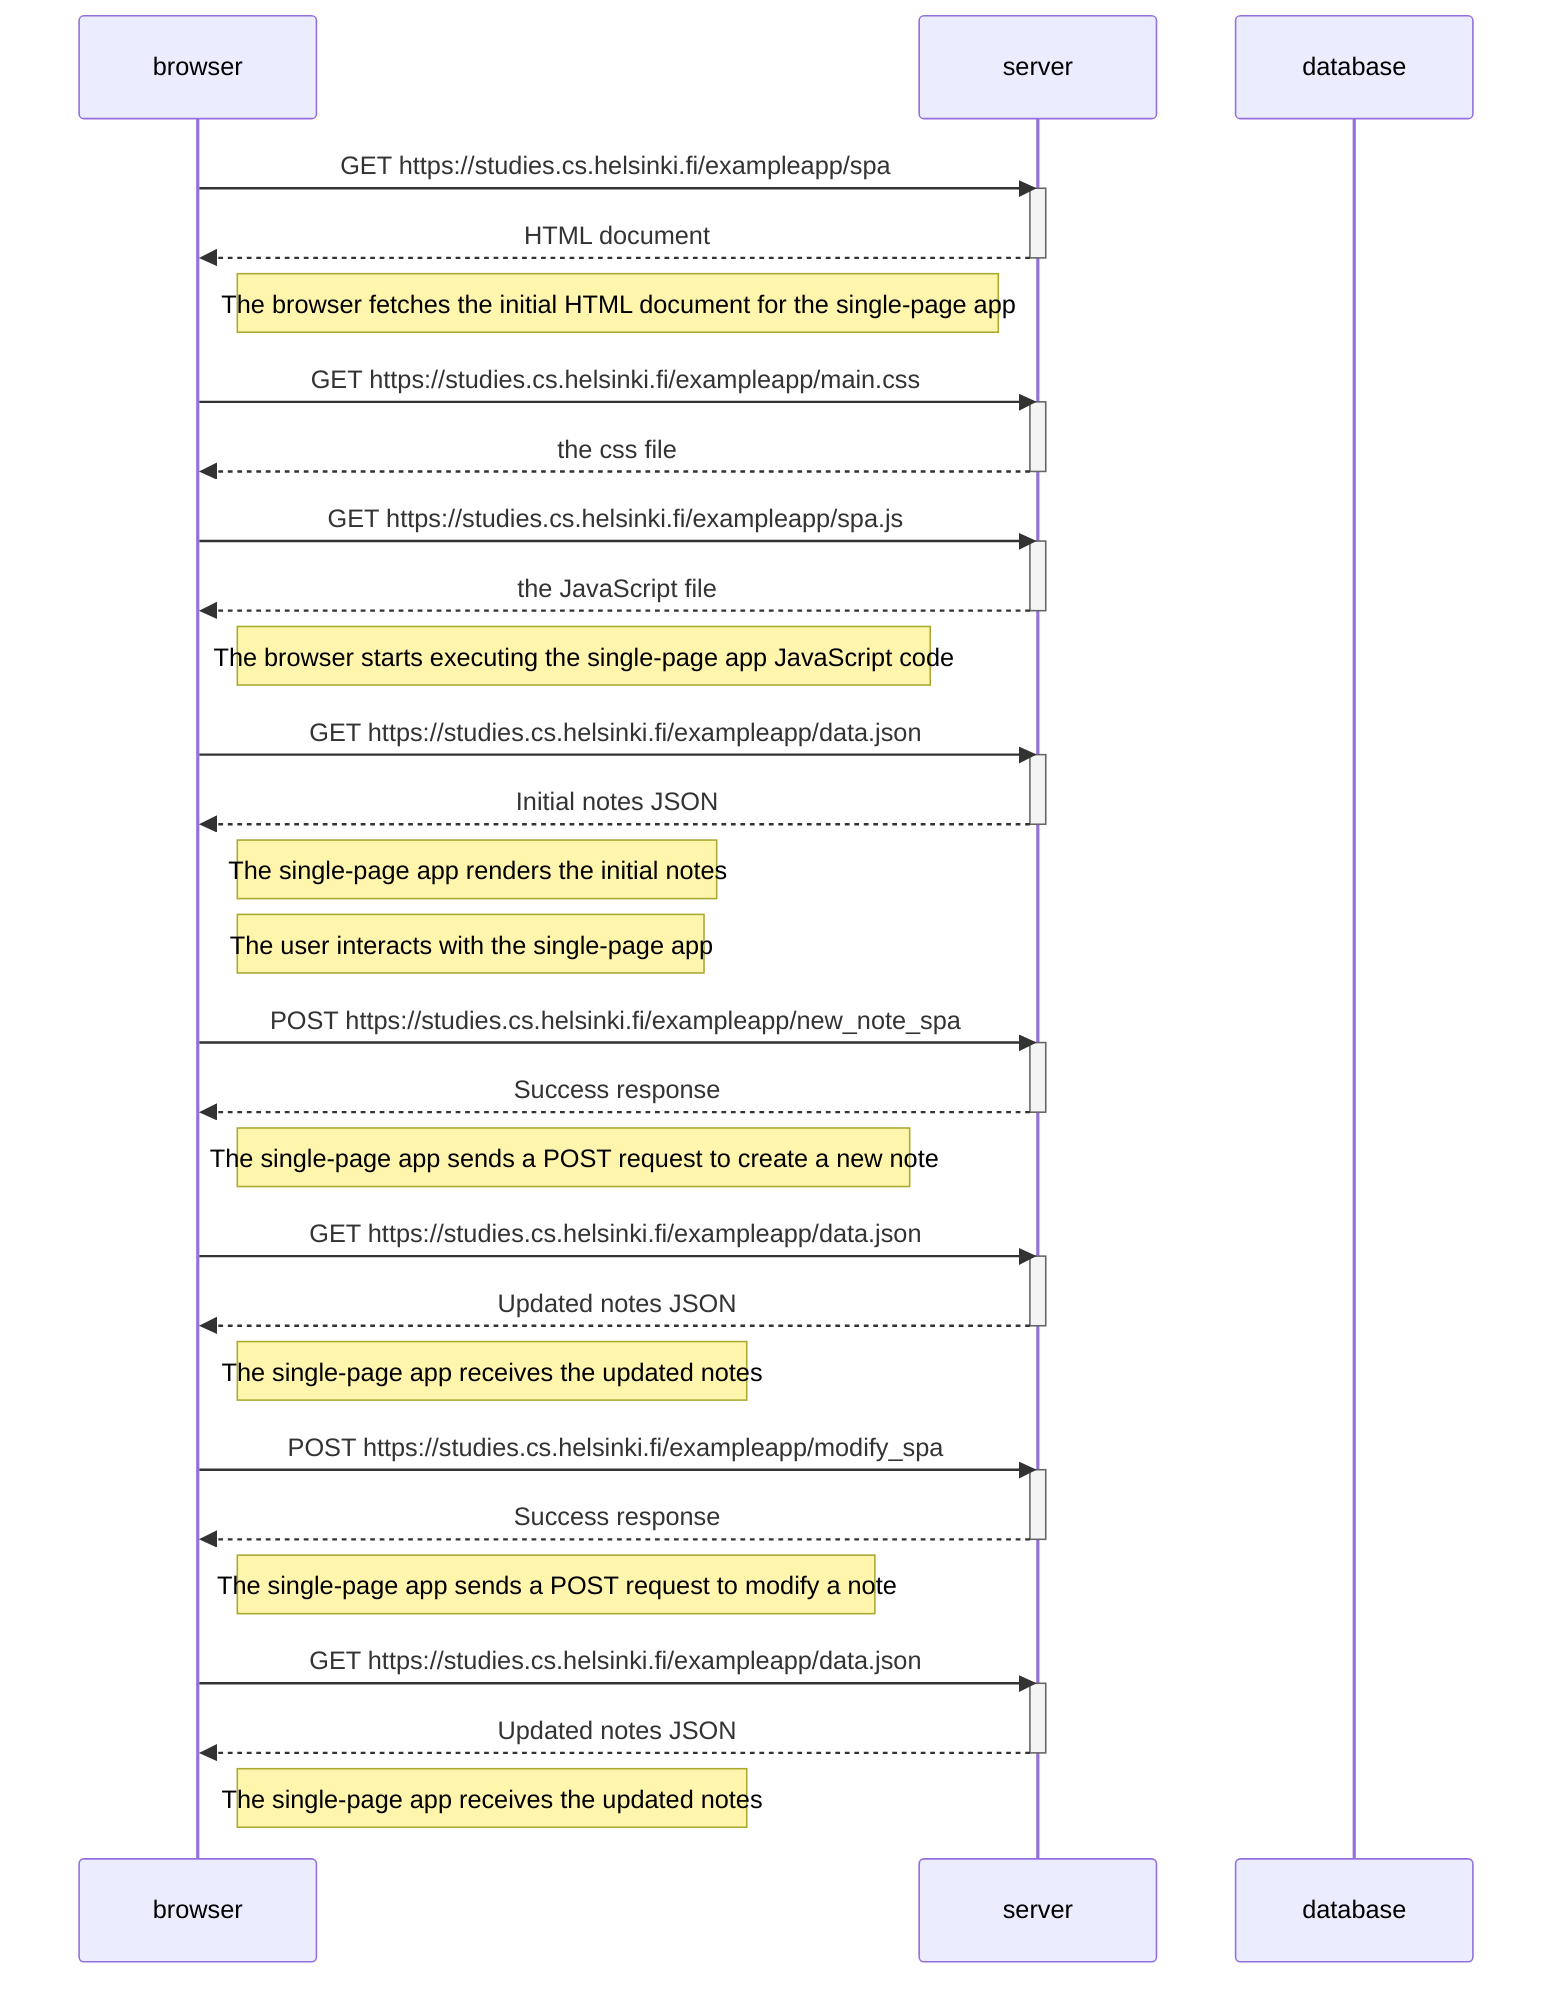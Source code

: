 sequenceDiagram
    participant browser
    participant server
    participant database

    browser->>server: GET https://studies.cs.helsinki.fi/exampleapp/spa
    activate server
    server-->>browser: HTML document
    deactivate server

    Note right of browser: The browser fetches the initial HTML document for the single-page app

    browser->>server: GET https://studies.cs.helsinki.fi/exampleapp/main.css
    activate server
    server-->>browser: the css file
    deactivate server

    browser->>server: GET https://studies.cs.helsinki.fi/exampleapp/spa.js
    activate server
    server-->>browser: the JavaScript file
    deactivate server

    Note right of browser: The browser starts executing the single-page app JavaScript code

    browser->>server: GET https://studies.cs.helsinki.fi/exampleapp/data.json
    activate server
    server-->>browser: Initial notes JSON
    deactivate server

    Note right of browser: The single-page app renders the initial notes

    Note right of browser: The user interacts with the single-page app

    browser->>server: POST https://studies.cs.helsinki.fi/exampleapp/new_note_spa
    activate server
    server-->>browser: Success response
    deactivate server

    Note right of browser: The single-page app sends a POST request to create a new note

    browser->>server: GET https://studies.cs.helsinki.fi/exampleapp/data.json
    activate server
    server-->>browser: Updated notes JSON
    deactivate server

    Note right of browser: The single-page app receives the updated notes

    browser->>server: POST https://studies.cs.helsinki.fi/exampleapp/modify_spa
    activate server
    server-->>browser: Success response
    deactivate server

    Note right of browser: The single-page app sends a POST request to modify a note

    browser->>server: GET https://studies.cs.helsinki.fi/exampleapp/data.json
    activate server
    server-->>browser: Updated notes JSON
    deactivate server

    Note right of browser: The single-page app receives the updated notes